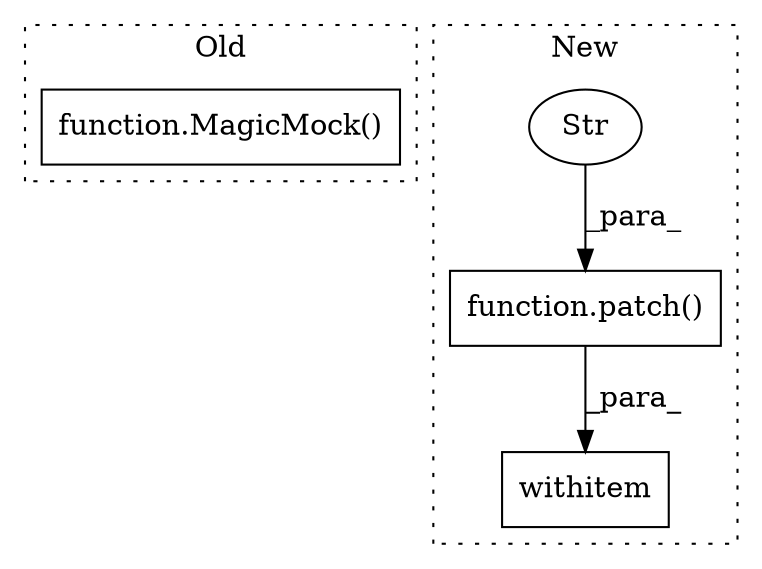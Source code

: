 digraph G {
subgraph cluster0 {
1 [label="function.MagicMock()" a="75" s="13817" l="11" shape="box"];
label = "Old";
style="dotted";
}
subgraph cluster1 {
2 [label="function.patch()" a="75" s="18119,18168" l="6,42" shape="box"];
3 [label="Str" a="66" s="18125" l="43" shape="ellipse"];
4 [label="withitem" a="49" s="18119" l="5" shape="box"];
label = "New";
style="dotted";
}
2 -> 4 [label="_para_"];
3 -> 2 [label="_para_"];
}